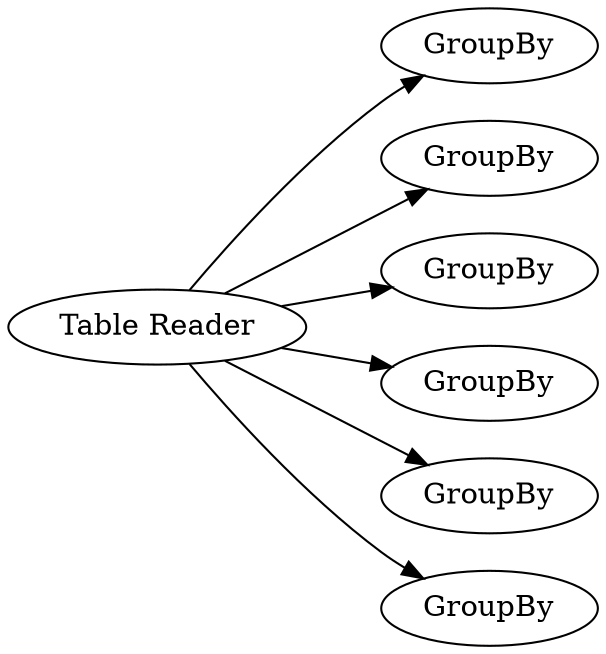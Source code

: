 digraph {
	1 -> 4
	1 -> 12
	1 -> 2
	1 -> 7
	1 -> 3
	1 -> 5
	5 [label=GroupBy]
	1 [label="Table Reader"]
	7 [label=GroupBy]
	4 [label=GroupBy]
	3 [label=GroupBy]
	2 [label=GroupBy]
	12 [label=GroupBy]
	rankdir=LR
}
